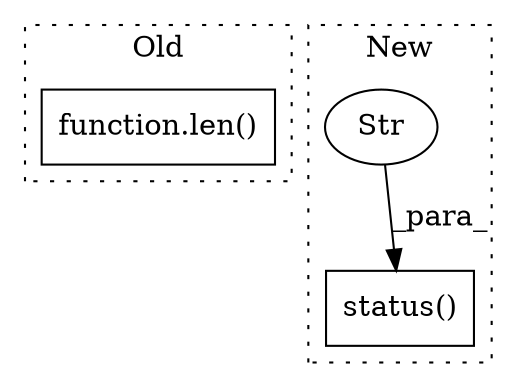digraph G {
subgraph cluster0 {
1 [label="function.len()" a="75" s="1296,1313" l="4,1" shape="box"];
label = "Old";
style="dotted";
}
subgraph cluster1 {
2 [label="status()" a="75" s="432,490" l="22,1" shape="box"];
3 [label="Str" a="66" s="454" l="13" shape="ellipse"];
label = "New";
style="dotted";
}
3 -> 2 [label="_para_"];
}